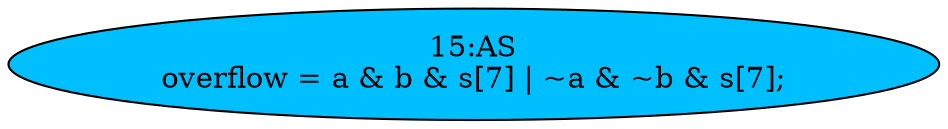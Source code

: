 strict digraph "" {
	node [label="\N"];
	"15:AS"	[ast="<pyverilog.vparser.ast.Assign object at 0x7f53fface290>",
		def_var="['overflow']",
		fillcolor=deepskyblue,
		label="15:AS
overflow = a & b & s[7] | ~a & ~b & s[7];",
		statements="[]",
		style=filled,
		typ=Assign,
		use_var="['a', 'b', 's', 'a', 'b', 's']"];
}
